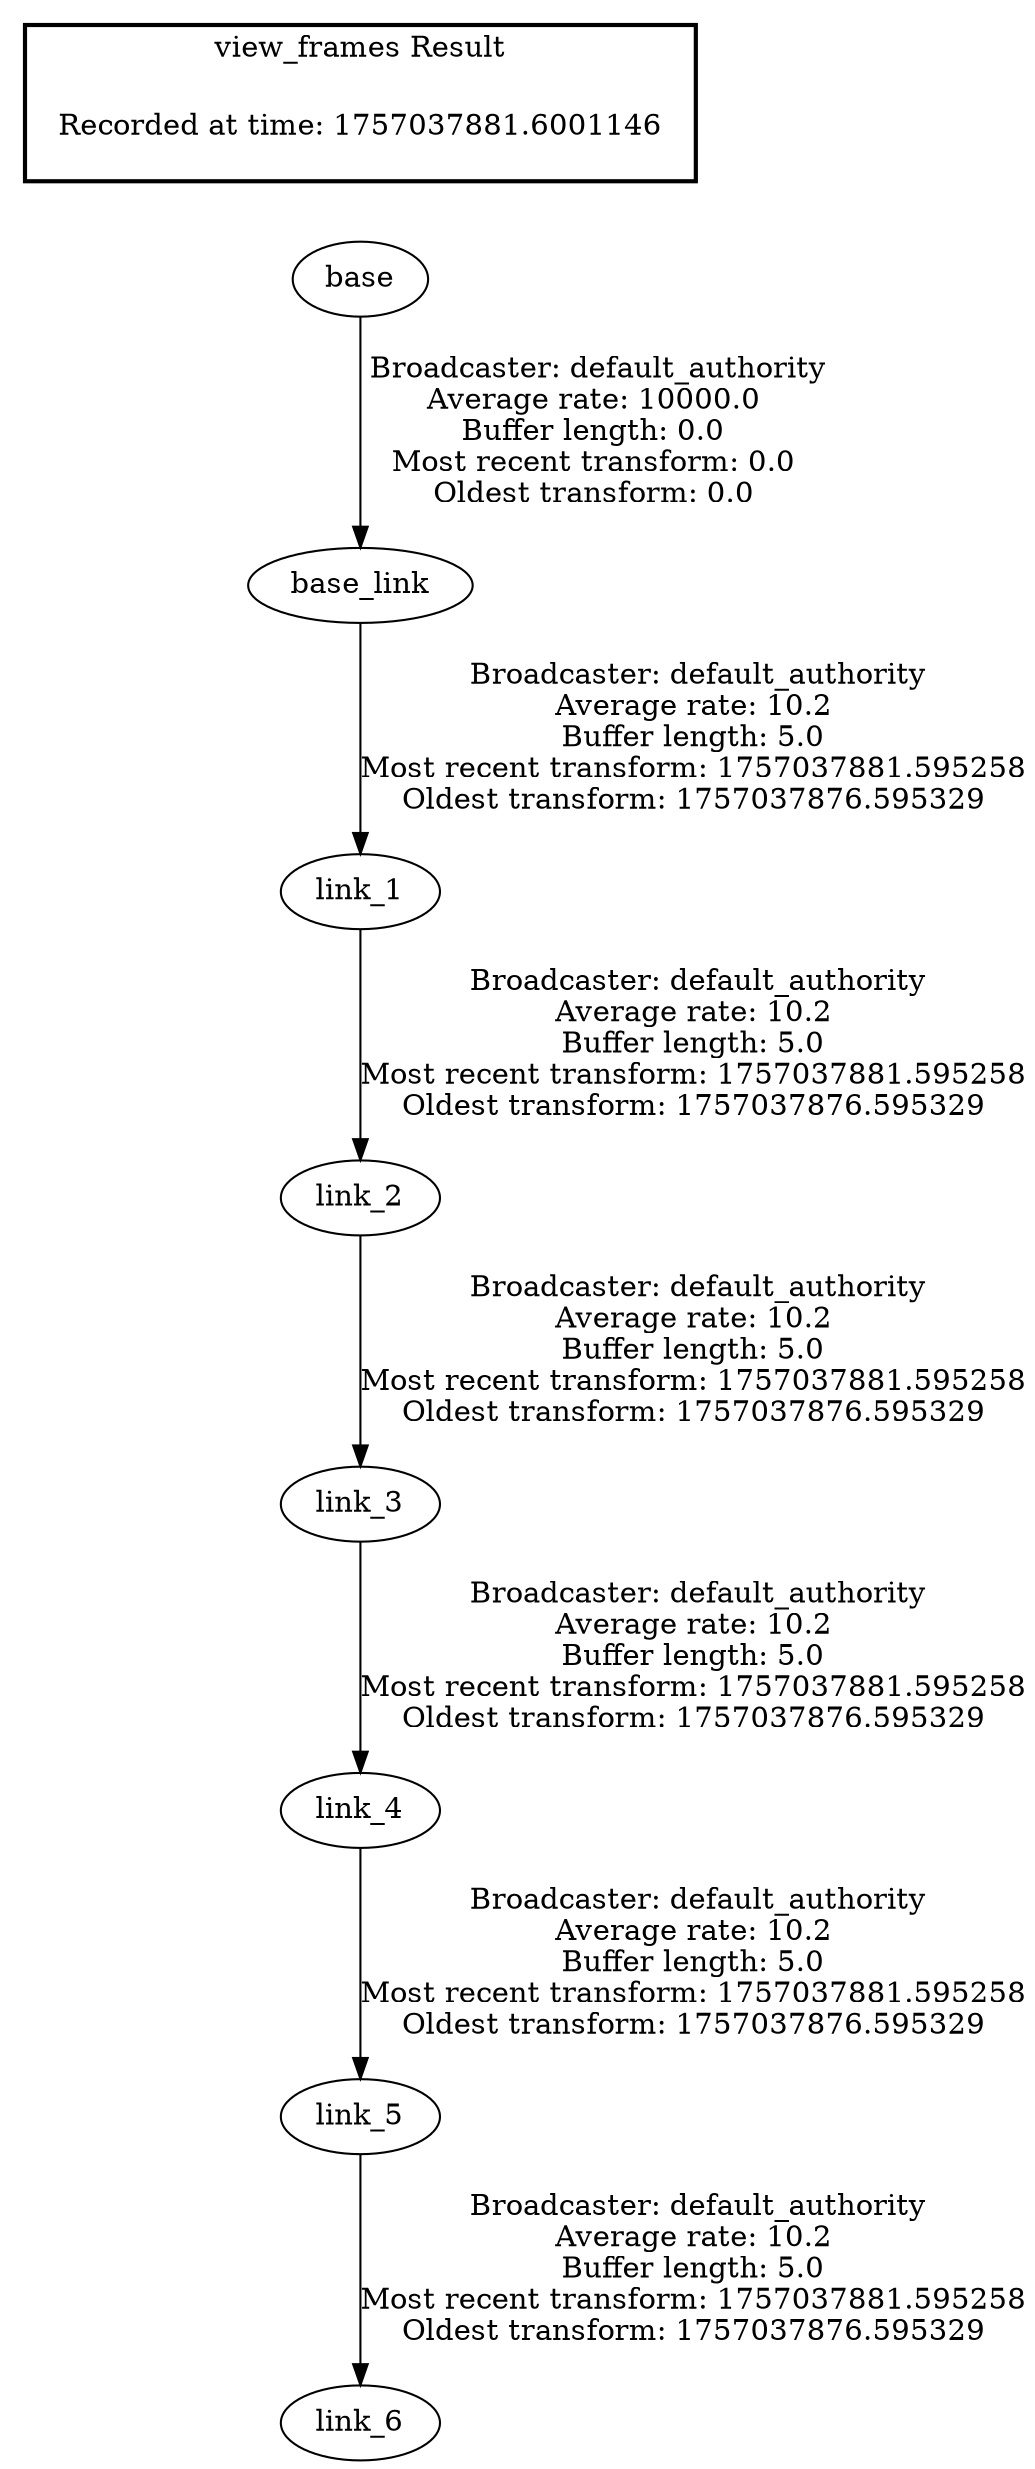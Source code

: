 digraph G {
"base" -> "base_link"[label=" Broadcaster: default_authority\nAverage rate: 10000.0\nBuffer length: 0.0\nMost recent transform: 0.0\nOldest transform: 0.0\n"];
"base_link" -> "link_1"[label=" Broadcaster: default_authority\nAverage rate: 10.2\nBuffer length: 5.0\nMost recent transform: 1757037881.595258\nOldest transform: 1757037876.595329\n"];
"link_1" -> "link_2"[label=" Broadcaster: default_authority\nAverage rate: 10.2\nBuffer length: 5.0\nMost recent transform: 1757037881.595258\nOldest transform: 1757037876.595329\n"];
"link_2" -> "link_3"[label=" Broadcaster: default_authority\nAverage rate: 10.2\nBuffer length: 5.0\nMost recent transform: 1757037881.595258\nOldest transform: 1757037876.595329\n"];
"link_3" -> "link_4"[label=" Broadcaster: default_authority\nAverage rate: 10.2\nBuffer length: 5.0\nMost recent transform: 1757037881.595258\nOldest transform: 1757037876.595329\n"];
"link_4" -> "link_5"[label=" Broadcaster: default_authority\nAverage rate: 10.2\nBuffer length: 5.0\nMost recent transform: 1757037881.595258\nOldest transform: 1757037876.595329\n"];
"link_5" -> "link_6"[label=" Broadcaster: default_authority\nAverage rate: 10.2\nBuffer length: 5.0\nMost recent transform: 1757037881.595258\nOldest transform: 1757037876.595329\n"];
edge [style=invis];
 subgraph cluster_legend { style=bold; color=black; label ="view_frames Result";
"Recorded at time: 1757037881.6001146"[ shape=plaintext ] ;
}->"base";
}